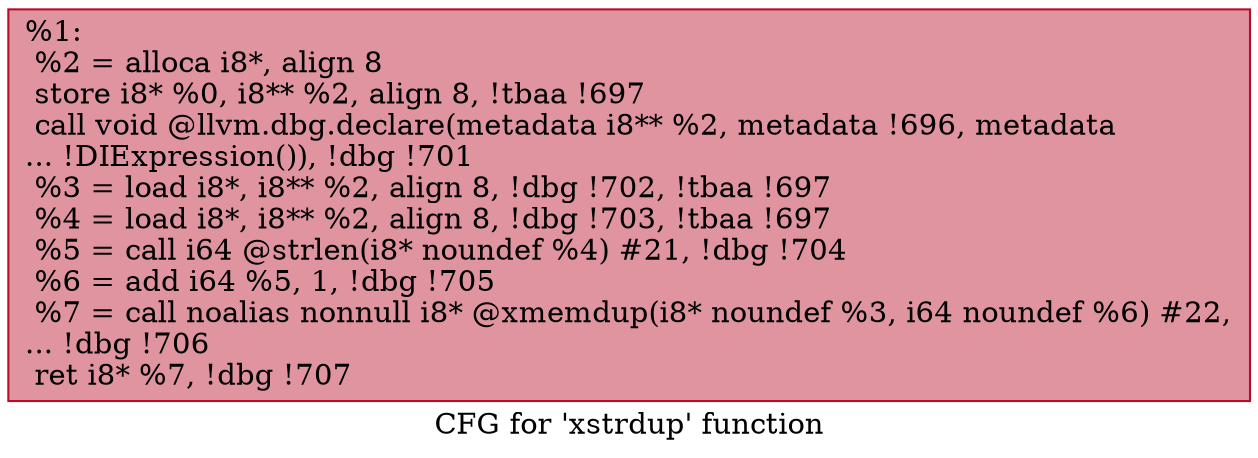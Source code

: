 digraph "CFG for 'xstrdup' function" {
	label="CFG for 'xstrdup' function";

	Node0x1f24400 [shape=record,color="#b70d28ff", style=filled, fillcolor="#b70d2870",label="{%1:\l  %2 = alloca i8*, align 8\l  store i8* %0, i8** %2, align 8, !tbaa !697\l  call void @llvm.dbg.declare(metadata i8** %2, metadata !696, metadata\l... !DIExpression()), !dbg !701\l  %3 = load i8*, i8** %2, align 8, !dbg !702, !tbaa !697\l  %4 = load i8*, i8** %2, align 8, !dbg !703, !tbaa !697\l  %5 = call i64 @strlen(i8* noundef %4) #21, !dbg !704\l  %6 = add i64 %5, 1, !dbg !705\l  %7 = call noalias nonnull i8* @xmemdup(i8* noundef %3, i64 noundef %6) #22,\l... !dbg !706\l  ret i8* %7, !dbg !707\l}"];
}
